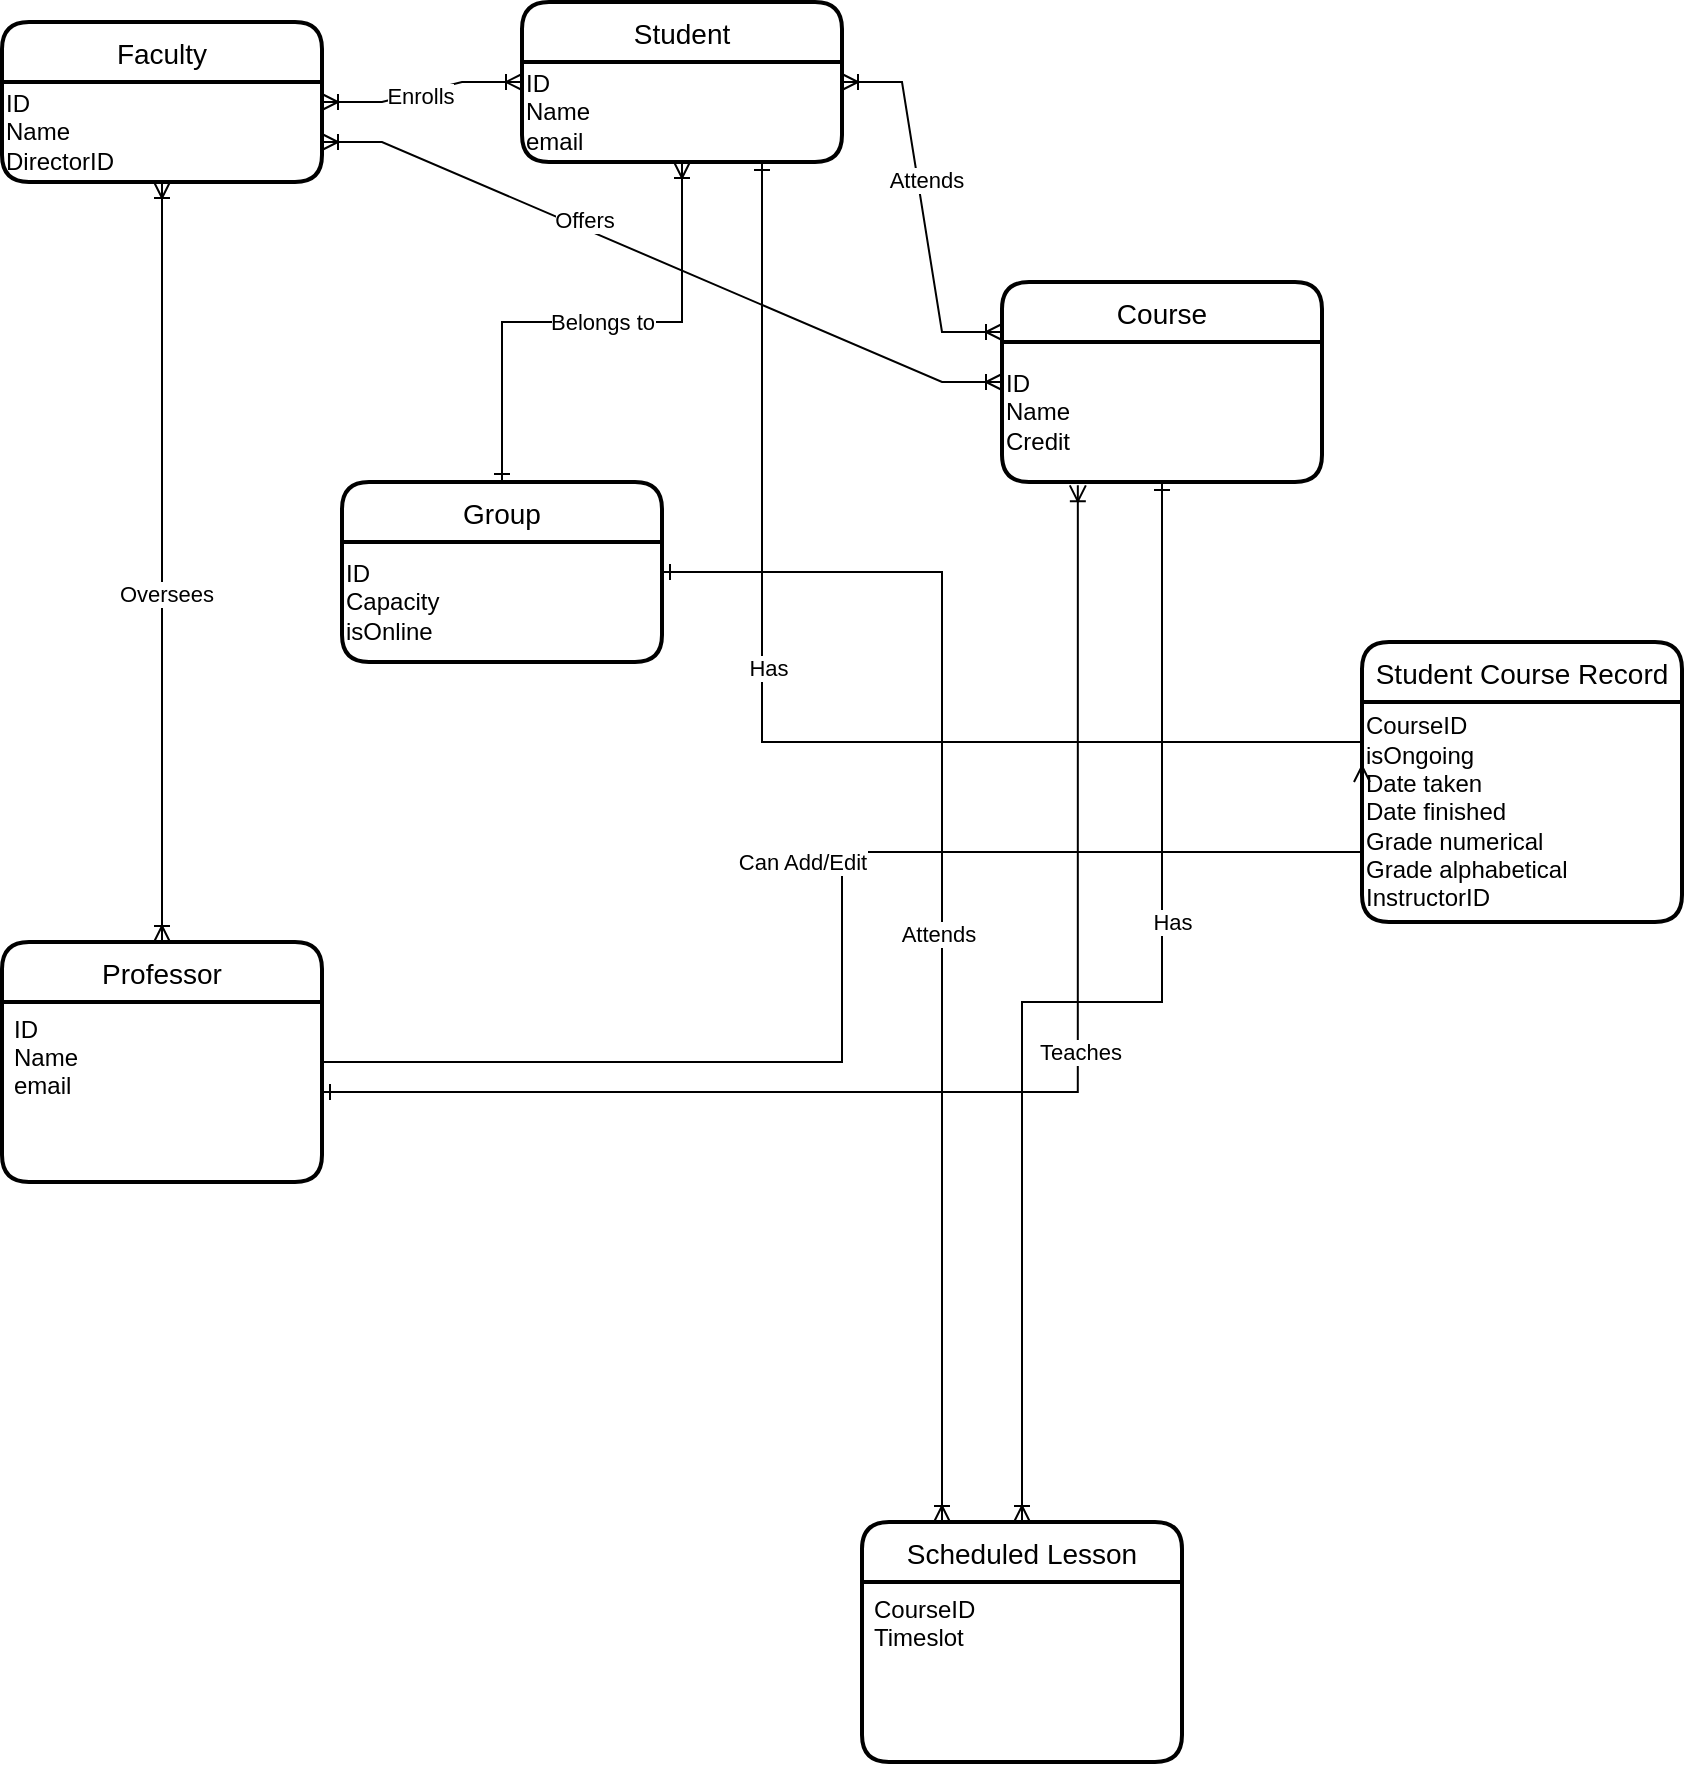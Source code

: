 <mxfile version="16.5.1" type="device"><diagram id="4wDajmpfD08yITfCmVqh" name="Page-1"><mxGraphModel dx="465" dy="1033" grid="1" gridSize="10" guides="1" tooltips="1" connect="1" arrows="1" fold="1" page="1" pageScale="1" pageWidth="850" pageHeight="1100" math="0" shadow="0"><root><mxCell id="0"/><mxCell id="1" parent="0"/><mxCell id="jBApG6gZYwx21-YXKsp_-10" value="Faculty" style="swimlane;childLayout=stackLayout;horizontal=1;startSize=30;horizontalStack=0;rounded=1;fontSize=14;fontStyle=0;strokeWidth=2;resizeParent=0;resizeLast=1;shadow=0;dashed=0;align=center;" vertex="1" parent="1"><mxGeometry x="10" y="60" width="160" height="80" as="geometry"/></mxCell><mxCell id="jBApG6gZYwx21-YXKsp_-63" value="ID&lt;br&gt;Name&lt;br&gt;DirectorID" style="text;html=1;align=left;verticalAlign=middle;resizable=0;points=[];autosize=1;strokeColor=none;fillColor=none;" vertex="1" parent="jBApG6gZYwx21-YXKsp_-10"><mxGeometry y="30" width="160" height="50" as="geometry"/></mxCell><mxCell id="jBApG6gZYwx21-YXKsp_-30" style="edgeStyle=elbowEdgeStyle;rounded=0;orthogonalLoop=1;jettySize=auto;html=1;entryX=0.5;entryY=0;entryDx=0;entryDy=0;elbow=vertical;startArrow=ERoneToMany;startFill=0;endArrow=ERone;endFill=0;" edge="1" parent="1" source="jBApG6gZYwx21-YXKsp_-13" target="jBApG6gZYwx21-YXKsp_-27"><mxGeometry relative="1" as="geometry"/></mxCell><mxCell id="jBApG6gZYwx21-YXKsp_-31" value="Belongs to" style="edgeLabel;html=1;align=center;verticalAlign=middle;resizable=0;points=[];" vertex="1" connectable="0" parent="jBApG6gZYwx21-YXKsp_-30"><mxGeometry x="0.248" y="-4" relative="1" as="geometry"><mxPoint x="36" y="4" as="offset"/></mxGeometry></mxCell><mxCell id="jBApG6gZYwx21-YXKsp_-36" style="edgeStyle=orthogonalEdgeStyle;rounded=0;orthogonalLoop=1;jettySize=auto;elbow=vertical;html=1;exitX=0.75;exitY=1;exitDx=0;exitDy=0;startArrow=ERone;startFill=0;endArrow=ERmany;endFill=0;entryX=0;entryY=0.5;entryDx=0;entryDy=0;" edge="1" parent="1" source="jBApG6gZYwx21-YXKsp_-13" target="jBApG6gZYwx21-YXKsp_-34"><mxGeometry relative="1" as="geometry"><mxPoint x="390" y="420" as="targetPoint"/><Array as="points"><mxPoint x="390" y="420"/></Array></mxGeometry></mxCell><mxCell id="jBApG6gZYwx21-YXKsp_-37" value="Has" style="edgeLabel;html=1;align=center;verticalAlign=middle;resizable=0;points=[];" vertex="1" connectable="0" parent="jBApG6gZYwx21-YXKsp_-36"><mxGeometry x="-0.172" y="3" relative="1" as="geometry"><mxPoint as="offset"/></mxGeometry></mxCell><mxCell id="jBApG6gZYwx21-YXKsp_-13" value="Student" style="swimlane;childLayout=stackLayout;horizontal=1;startSize=30;horizontalStack=0;rounded=1;fontSize=14;fontStyle=0;strokeWidth=2;resizeParent=0;resizeLast=1;shadow=0;dashed=0;align=center;" vertex="1" parent="1"><mxGeometry x="270" y="50" width="160" height="80" as="geometry"/></mxCell><mxCell id="jBApG6gZYwx21-YXKsp_-43" value="ID&lt;br&gt;Name&lt;br&gt;email" style="text;html=1;align=left;verticalAlign=middle;resizable=0;points=[];autosize=1;strokeColor=none;fillColor=none;" vertex="1" parent="jBApG6gZYwx21-YXKsp_-13"><mxGeometry y="30" width="160" height="50" as="geometry"/></mxCell><mxCell id="jBApG6gZYwx21-YXKsp_-18" value="" style="edgeStyle=entityRelationEdgeStyle;fontSize=12;html=1;endArrow=ERoneToMany;startArrow=ERoneToMany;rounded=0;entryX=0;entryY=0.5;entryDx=0;entryDy=0;exitX=1;exitY=0.5;exitDx=0;exitDy=0;" edge="1" parent="1" source="jBApG6gZYwx21-YXKsp_-10" target="jBApG6gZYwx21-YXKsp_-13"><mxGeometry width="100" height="100" relative="1" as="geometry"><mxPoint x="140" y="270" as="sourcePoint"/><mxPoint x="240" y="170" as="targetPoint"/></mxGeometry></mxCell><mxCell id="jBApG6gZYwx21-YXKsp_-19" value="Enrolls" style="edgeLabel;html=1;align=center;verticalAlign=middle;resizable=0;points=[];" vertex="1" connectable="0" parent="jBApG6gZYwx21-YXKsp_-18"><mxGeometry x="-0.175" y="-2" relative="1" as="geometry"><mxPoint x="7" y="-2" as="offset"/></mxGeometry></mxCell><mxCell id="jBApG6gZYwx21-YXKsp_-20" value="Course" style="swimlane;childLayout=stackLayout;horizontal=1;startSize=30;horizontalStack=0;rounded=1;fontSize=14;fontStyle=0;strokeWidth=2;resizeParent=0;resizeLast=1;shadow=0;dashed=0;align=center;" vertex="1" parent="1"><mxGeometry x="510" y="190" width="160" height="100" as="geometry"/></mxCell><mxCell id="jBApG6gZYwx21-YXKsp_-46" value="ID&lt;br&gt;Name&lt;br&gt;Credit" style="text;html=1;align=left;verticalAlign=middle;resizable=0;points=[];autosize=1;strokeColor=none;fillColor=none;" vertex="1" parent="jBApG6gZYwx21-YXKsp_-20"><mxGeometry y="30" width="160" height="70" as="geometry"/></mxCell><mxCell id="jBApG6gZYwx21-YXKsp_-22" value="" style="edgeStyle=entityRelationEdgeStyle;fontSize=12;html=1;endArrow=ERoneToMany;rounded=0;exitX=1;exitY=0.75;exitDx=0;exitDy=0;entryX=0;entryY=0.5;entryDx=0;entryDy=0;startArrow=ERoneToMany;startFill=0;" edge="1" parent="1" source="jBApG6gZYwx21-YXKsp_-10" target="jBApG6gZYwx21-YXKsp_-20"><mxGeometry width="100" height="100" relative="1" as="geometry"><mxPoint x="140" y="330" as="sourcePoint"/><mxPoint x="240" y="230" as="targetPoint"/></mxGeometry></mxCell><mxCell id="jBApG6gZYwx21-YXKsp_-23" value="Offers&lt;br&gt;" style="edgeLabel;html=1;align=center;verticalAlign=middle;resizable=0;points=[];" vertex="1" connectable="0" parent="jBApG6gZYwx21-YXKsp_-22"><mxGeometry x="-0.244" y="4" relative="1" as="geometry"><mxPoint as="offset"/></mxGeometry></mxCell><mxCell id="jBApG6gZYwx21-YXKsp_-25" value="" style="edgeStyle=entityRelationEdgeStyle;fontSize=12;html=1;endArrow=ERoneToMany;startArrow=ERoneToMany;rounded=0;entryX=1;entryY=0.5;entryDx=0;entryDy=0;exitX=0;exitY=0.25;exitDx=0;exitDy=0;" edge="1" parent="1" source="jBApG6gZYwx21-YXKsp_-20" target="jBApG6gZYwx21-YXKsp_-13"><mxGeometry width="100" height="100" relative="1" as="geometry"><mxPoint x="310" y="510" as="sourcePoint"/><mxPoint x="410" y="410" as="targetPoint"/></mxGeometry></mxCell><mxCell id="jBApG6gZYwx21-YXKsp_-26" value="Attends" style="edgeLabel;html=1;align=center;verticalAlign=middle;resizable=0;points=[];" vertex="1" connectable="0" parent="jBApG6gZYwx21-YXKsp_-25"><mxGeometry x="0.143" y="-4" relative="1" as="geometry"><mxPoint as="offset"/></mxGeometry></mxCell><mxCell id="jBApG6gZYwx21-YXKsp_-58" style="edgeStyle=orthogonalEdgeStyle;rounded=0;orthogonalLoop=1;jettySize=auto;html=1;entryX=0.25;entryY=0;entryDx=0;entryDy=0;startArrow=ERone;startFill=0;endArrow=ERoneToMany;endFill=0;elbow=vertical;" edge="1" parent="1" source="jBApG6gZYwx21-YXKsp_-27" target="jBApG6gZYwx21-YXKsp_-56"><mxGeometry relative="1" as="geometry"/></mxCell><mxCell id="jBApG6gZYwx21-YXKsp_-61" value="Attends" style="edgeLabel;html=1;align=center;verticalAlign=middle;resizable=0;points=[];" vertex="1" connectable="0" parent="jBApG6gZYwx21-YXKsp_-58"><mxGeometry x="0.043" y="-2" relative="1" as="geometry"><mxPoint as="offset"/></mxGeometry></mxCell><mxCell id="jBApG6gZYwx21-YXKsp_-27" value="Group" style="swimlane;childLayout=stackLayout;horizontal=1;startSize=30;horizontalStack=0;rounded=1;fontSize=14;fontStyle=0;strokeWidth=2;resizeParent=0;resizeLast=1;shadow=0;dashed=0;align=center;" vertex="1" parent="1"><mxGeometry x="180" y="290" width="160" height="90" as="geometry"/></mxCell><mxCell id="jBApG6gZYwx21-YXKsp_-45" value="&lt;div style=&quot;&quot;&gt;&lt;span&gt;ID&lt;/span&gt;&lt;/div&gt;Capacity&lt;br&gt;isOnline" style="text;html=1;align=left;verticalAlign=middle;resizable=0;points=[];autosize=1;strokeColor=none;fillColor=none;" vertex="1" parent="jBApG6gZYwx21-YXKsp_-27"><mxGeometry y="30" width="160" height="60" as="geometry"/></mxCell><mxCell id="jBApG6gZYwx21-YXKsp_-34" value="Student Course Record" style="swimlane;childLayout=stackLayout;horizontal=1;startSize=30;horizontalStack=0;rounded=1;fontSize=14;fontStyle=0;strokeWidth=2;resizeParent=0;resizeLast=1;shadow=0;dashed=0;align=center;" vertex="1" parent="1"><mxGeometry x="690" y="370" width="160" height="140" as="geometry"/></mxCell><mxCell id="jBApG6gZYwx21-YXKsp_-42" value="CourseID&lt;br&gt;isOngoing&lt;br&gt;Date taken&lt;br&gt;Date finished&lt;br&gt;Grade numerical&lt;br&gt;Grade alphabetical&lt;br&gt;InstructorID" style="text;html=1;align=left;verticalAlign=middle;resizable=0;points=[];autosize=1;strokeColor=none;fillColor=none;" vertex="1" parent="jBApG6gZYwx21-YXKsp_-34"><mxGeometry y="30" width="160" height="110" as="geometry"/></mxCell><mxCell id="jBApG6gZYwx21-YXKsp_-51" style="edgeStyle=orthogonalEdgeStyle;rounded=0;orthogonalLoop=1;jettySize=auto;html=1;entryX=0.5;entryY=1;entryDx=0;entryDy=0;startArrow=ERoneToMany;startFill=0;endArrow=ERoneToMany;endFill=0;elbow=vertical;" edge="1" parent="1" source="jBApG6gZYwx21-YXKsp_-47" target="jBApG6gZYwx21-YXKsp_-10"><mxGeometry relative="1" as="geometry"/></mxCell><mxCell id="jBApG6gZYwx21-YXKsp_-52" value="Oversees" style="edgeLabel;html=1;align=center;verticalAlign=middle;resizable=0;points=[];" vertex="1" connectable="0" parent="jBApG6gZYwx21-YXKsp_-51"><mxGeometry x="-0.082" y="-2" relative="1" as="geometry"><mxPoint as="offset"/></mxGeometry></mxCell><mxCell id="jBApG6gZYwx21-YXKsp_-54" style="edgeStyle=orthogonalEdgeStyle;rounded=0;orthogonalLoop=1;jettySize=auto;html=1;entryX=0;entryY=0.75;entryDx=0;entryDy=0;startArrow=none;startFill=0;endArrow=none;endFill=0;elbow=vertical;" edge="1" parent="1" source="jBApG6gZYwx21-YXKsp_-47" target="jBApG6gZYwx21-YXKsp_-34"><mxGeometry relative="1" as="geometry"/></mxCell><mxCell id="jBApG6gZYwx21-YXKsp_-55" value="Can Add/Edit" style="edgeLabel;html=1;align=center;verticalAlign=middle;resizable=0;points=[];" vertex="1" connectable="0" parent="jBApG6gZYwx21-YXKsp_-54"><mxGeometry x="0.191" y="1" relative="1" as="geometry"><mxPoint x="-27" y="6" as="offset"/></mxGeometry></mxCell><mxCell id="jBApG6gZYwx21-YXKsp_-47" value="Professor" style="swimlane;childLayout=stackLayout;horizontal=1;startSize=30;horizontalStack=0;rounded=1;fontSize=14;fontStyle=0;strokeWidth=2;resizeParent=0;resizeLast=1;shadow=0;dashed=0;align=center;" vertex="1" parent="1"><mxGeometry x="10" y="520" width="160" height="120" as="geometry"/></mxCell><mxCell id="jBApG6gZYwx21-YXKsp_-48" value="ID&#10;Name&#10;email&#10;" style="align=left;strokeColor=none;fillColor=none;spacingLeft=4;fontSize=12;verticalAlign=top;resizable=0;rotatable=0;part=1;" vertex="1" parent="jBApG6gZYwx21-YXKsp_-47"><mxGeometry y="30" width="160" height="90" as="geometry"/></mxCell><mxCell id="jBApG6gZYwx21-YXKsp_-56" value="Scheduled Lesson" style="swimlane;childLayout=stackLayout;horizontal=1;startSize=30;horizontalStack=0;rounded=1;fontSize=14;fontStyle=0;strokeWidth=2;resizeParent=0;resizeLast=1;shadow=0;dashed=0;align=center;" vertex="1" parent="1"><mxGeometry x="440" y="810" width="160" height="120" as="geometry"/></mxCell><mxCell id="jBApG6gZYwx21-YXKsp_-57" value="CourseID&#10;Timeslot" style="align=left;strokeColor=none;fillColor=none;spacingLeft=4;fontSize=12;verticalAlign=top;resizable=0;rotatable=0;part=1;" vertex="1" parent="jBApG6gZYwx21-YXKsp_-56"><mxGeometry y="30" width="160" height="90" as="geometry"/></mxCell><mxCell id="jBApG6gZYwx21-YXKsp_-59" style="edgeStyle=orthogonalEdgeStyle;rounded=0;orthogonalLoop=1;jettySize=auto;html=1;entryX=0.5;entryY=0;entryDx=0;entryDy=0;startArrow=ERone;startFill=0;endArrow=ERoneToMany;endFill=0;elbow=vertical;" edge="1" parent="1" source="jBApG6gZYwx21-YXKsp_-46" target="jBApG6gZYwx21-YXKsp_-56"><mxGeometry relative="1" as="geometry"/></mxCell><mxCell id="jBApG6gZYwx21-YXKsp_-62" value="Has" style="edgeLabel;html=1;align=center;verticalAlign=middle;resizable=0;points=[];" vertex="1" connectable="0" parent="jBApG6gZYwx21-YXKsp_-59"><mxGeometry x="-0.258" y="5" relative="1" as="geometry"><mxPoint y="1" as="offset"/></mxGeometry></mxCell><mxCell id="jBApG6gZYwx21-YXKsp_-64" style="edgeStyle=orthogonalEdgeStyle;rounded=0;orthogonalLoop=1;jettySize=auto;html=1;entryX=0.237;entryY=1.024;entryDx=0;entryDy=0;entryPerimeter=0;startArrow=ERone;startFill=0;endArrow=ERoneToMany;endFill=0;elbow=vertical;" edge="1" parent="1" source="jBApG6gZYwx21-YXKsp_-48" target="jBApG6gZYwx21-YXKsp_-46"><mxGeometry relative="1" as="geometry"/></mxCell><mxCell id="jBApG6gZYwx21-YXKsp_-65" value="Teaches" style="edgeLabel;html=1;align=center;verticalAlign=middle;resizable=0;points=[];" vertex="1" connectable="0" parent="jBApG6gZYwx21-YXKsp_-64"><mxGeometry x="0.168" y="-1" relative="1" as="geometry"><mxPoint as="offset"/></mxGeometry></mxCell></root></mxGraphModel></diagram></mxfile>